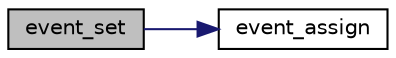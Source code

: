 digraph "event_set"
{
 // LATEX_PDF_SIZE
  edge [fontname="Helvetica",fontsize="10",labelfontname="Helvetica",labelfontsize="10"];
  node [fontname="Helvetica",fontsize="10",shape=record];
  rankdir="LR";
  Node17 [label="event_set",height=0.2,width=0.4,color="black", fillcolor="grey75", style="filled", fontcolor="black",tooltip=" "];
  Node17 -> Node18 [color="midnightblue",fontsize="10",style="solid",fontname="Helvetica"];
  Node18 [label="event_assign",height=0.2,width=0.4,color="black", fillcolor="white", style="filled",URL="$event2_2event_8h.html#a71cbaa3e99d66d788985b25c7f53237d",tooltip=" "];
}
